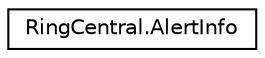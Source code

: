 digraph "Graphical Class Hierarchy"
{
 // LATEX_PDF_SIZE
  edge [fontname="Helvetica",fontsize="10",labelfontname="Helvetica",labelfontsize="10"];
  node [fontname="Helvetica",fontsize="10",shape=record];
  rankdir="LR";
  Node0 [label="RingCentral.AlertInfo",height=0.2,width=0.4,color="black", fillcolor="white", style="filled",URL="$classRingCentral_1_1AlertInfo.html",tooltip="Alert information"];
}
